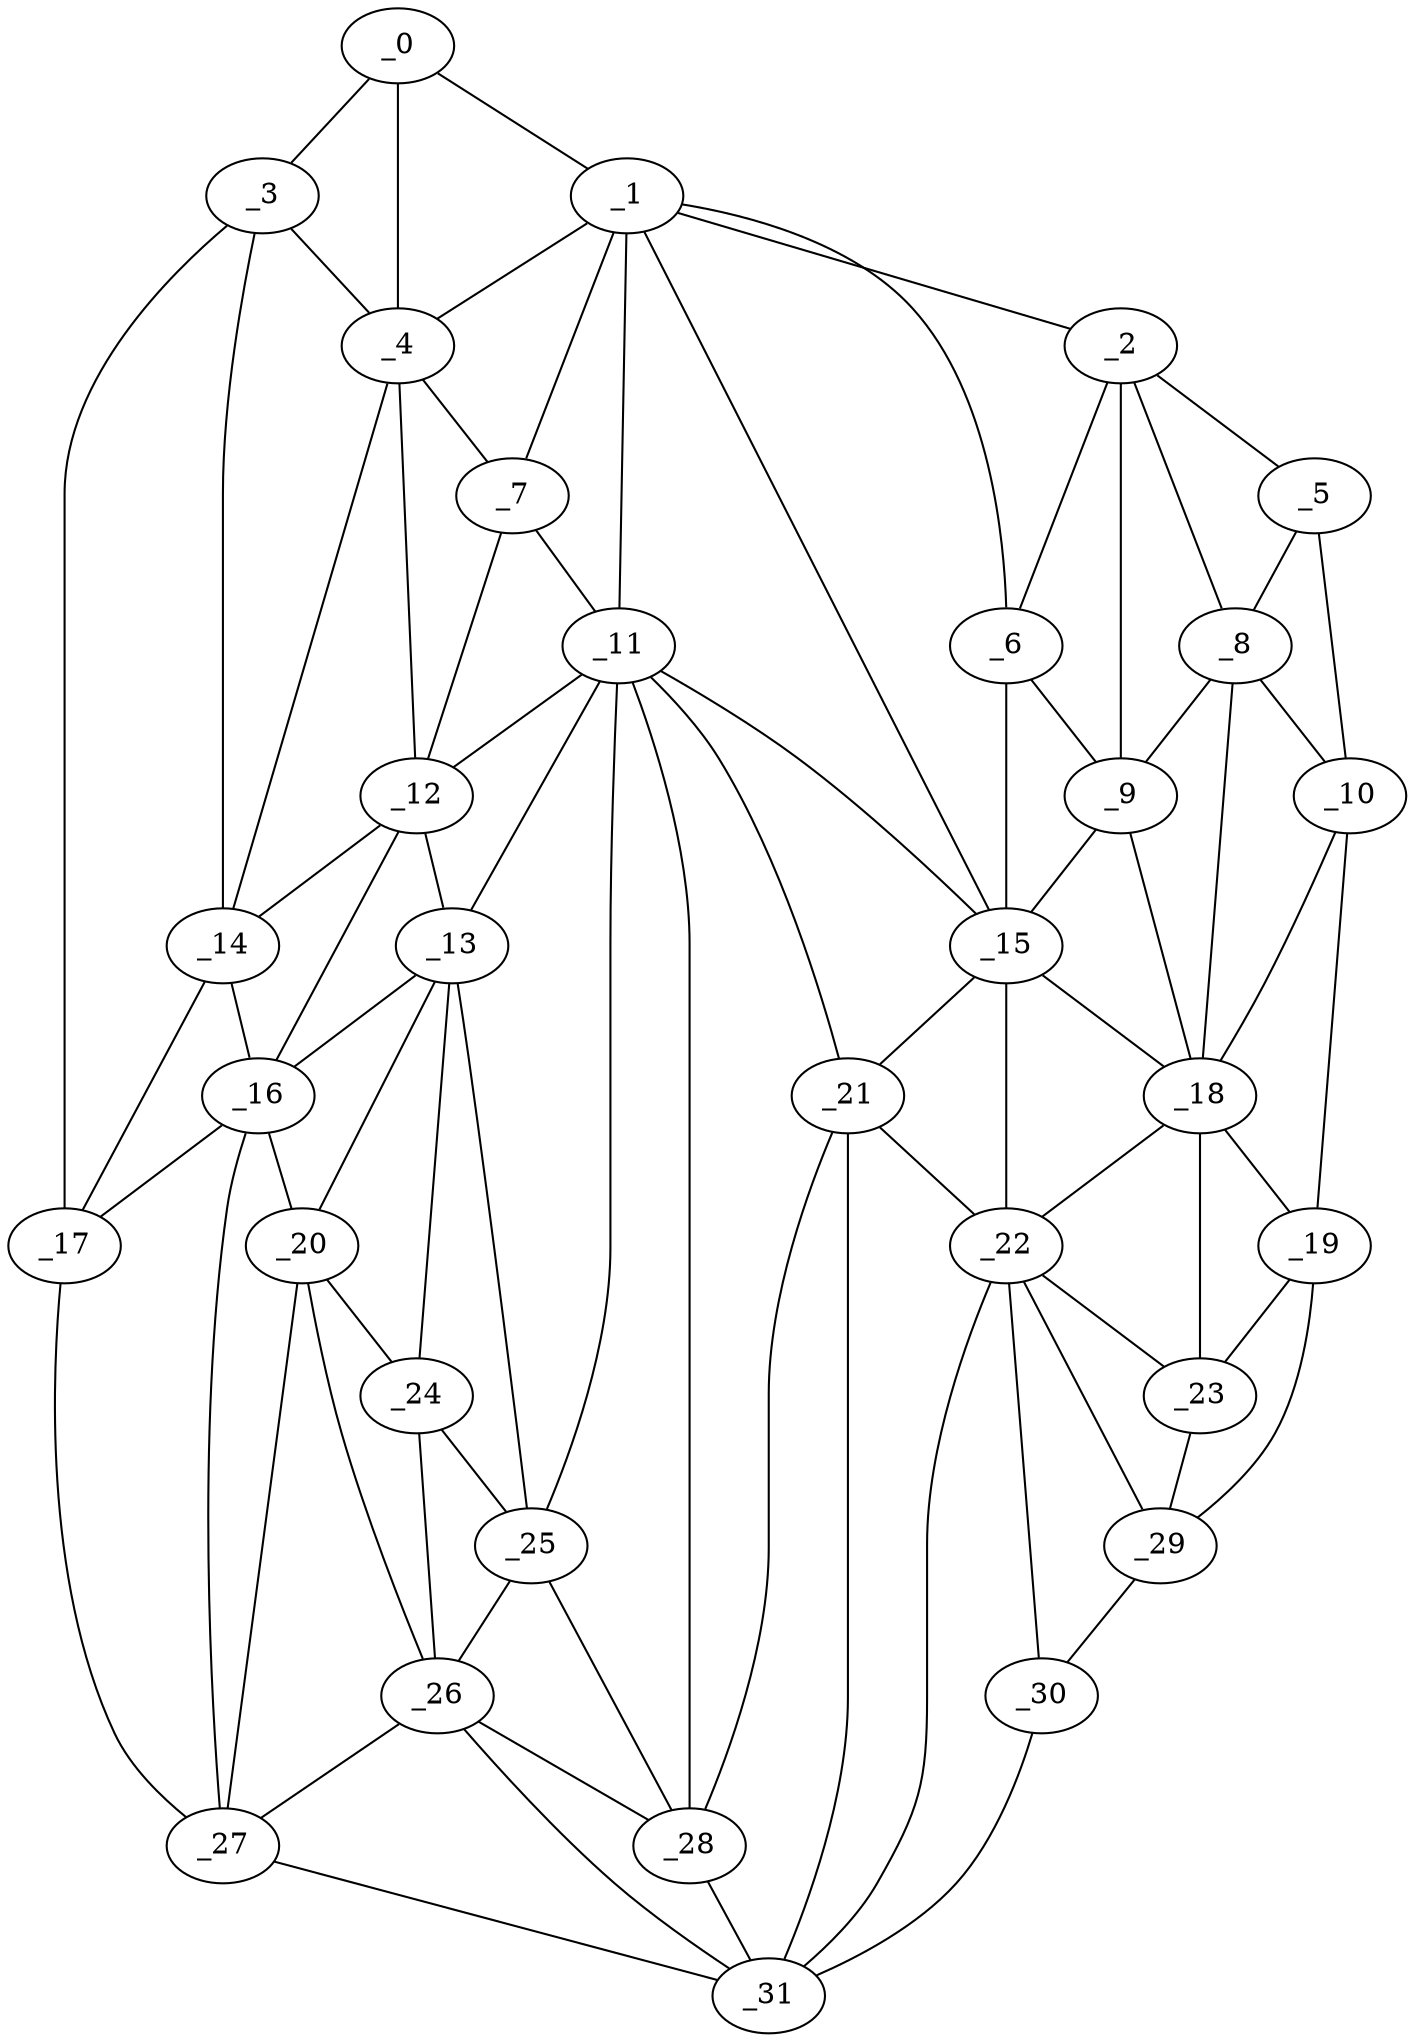 graph "obj62__150.gxl" {
	_0	 [x=37,
		y=119];
	_1	 [x=40,
		y=52];
	_0 -- _1	 [valence=1];
	_3	 [x=47,
		y=122];
	_0 -- _3	 [valence=1];
	_4	 [x=48,
		y=103];
	_0 -- _4	 [valence=2];
	_2	 [x=43,
		y=7];
	_1 -- _2	 [valence=1];
	_1 -- _4	 [valence=2];
	_6	 [x=54,
		y=36];
	_1 -- _6	 [valence=2];
	_7	 [x=55,
		y=94];
	_1 -- _7	 [valence=2];
	_11	 [x=62,
		y=90];
	_1 -- _11	 [valence=2];
	_15	 [x=70,
		y=49];
	_1 -- _15	 [valence=2];
	_5	 [x=51,
		y=3];
	_2 -- _5	 [valence=1];
	_2 -- _6	 [valence=2];
	_8	 [x=56,
		y=15];
	_2 -- _8	 [valence=2];
	_9	 [x=56,
		y=32];
	_2 -- _9	 [valence=2];
	_3 -- _4	 [valence=2];
	_14	 [x=68,
		y=115];
	_3 -- _14	 [valence=1];
	_17	 [x=72,
		y=124];
	_3 -- _17	 [valence=1];
	_4 -- _7	 [valence=2];
	_12	 [x=66,
		y=98];
	_4 -- _12	 [valence=2];
	_4 -- _14	 [valence=2];
	_5 -- _8	 [valence=2];
	_10	 [x=60,
		y=6];
	_5 -- _10	 [valence=1];
	_6 -- _9	 [valence=2];
	_6 -- _15	 [valence=2];
	_7 -- _11	 [valence=2];
	_7 -- _12	 [valence=2];
	_8 -- _9	 [valence=2];
	_8 -- _10	 [valence=2];
	_18	 [x=73,
		y=28];
	_8 -- _18	 [valence=1];
	_9 -- _15	 [valence=1];
	_9 -- _18	 [valence=2];
	_10 -- _18	 [valence=2];
	_19	 [x=87,
		y=18];
	_10 -- _19	 [valence=1];
	_11 -- _12	 [valence=2];
	_13	 [x=67,
		y=94];
	_11 -- _13	 [valence=2];
	_11 -- _15	 [valence=2];
	_21	 [x=88,
		y=55];
	_11 -- _21	 [valence=1];
	_25	 [x=94,
		y=80];
	_11 -- _25	 [valence=2];
	_28	 [x=95,
		y=69];
	_11 -- _28	 [valence=1];
	_12 -- _13	 [valence=1];
	_12 -- _14	 [valence=2];
	_16	 [x=71,
		y=106];
	_12 -- _16	 [valence=1];
	_13 -- _16	 [valence=2];
	_20	 [x=87,
		y=99];
	_13 -- _20	 [valence=2];
	_24	 [x=93,
		y=92];
	_13 -- _24	 [valence=2];
	_13 -- _25	 [valence=1];
	_14 -- _16	 [valence=2];
	_14 -- _17	 [valence=2];
	_15 -- _18	 [valence=2];
	_15 -- _21	 [valence=1];
	_22	 [x=91,
		y=45];
	_15 -- _22	 [valence=1];
	_16 -- _17	 [valence=1];
	_16 -- _20	 [valence=1];
	_27	 [x=94,
		y=107];
	_16 -- _27	 [valence=1];
	_17 -- _27	 [valence=1];
	_18 -- _19	 [valence=1];
	_18 -- _22	 [valence=2];
	_23	 [x=92,
		y=29];
	_18 -- _23	 [valence=1];
	_19 -- _23	 [valence=1];
	_29	 [x=96,
		y=31];
	_19 -- _29	 [valence=1];
	_20 -- _24	 [valence=2];
	_26	 [x=94,
		y=101];
	_20 -- _26	 [valence=2];
	_20 -- _27	 [valence=2];
	_21 -- _22	 [valence=2];
	_21 -- _28	 [valence=2];
	_31	 [x=96,
		y=56];
	_21 -- _31	 [valence=1];
	_22 -- _23	 [valence=2];
	_22 -- _29	 [valence=2];
	_30	 [x=96,
		y=45];
	_22 -- _30	 [valence=2];
	_22 -- _31	 [valence=2];
	_23 -- _29	 [valence=2];
	_24 -- _25	 [valence=2];
	_24 -- _26	 [valence=2];
	_25 -- _26	 [valence=2];
	_25 -- _28	 [valence=2];
	_26 -- _27	 [valence=2];
	_26 -- _28	 [valence=2];
	_26 -- _31	 [valence=2];
	_27 -- _31	 [valence=1];
	_28 -- _31	 [valence=2];
	_29 -- _30	 [valence=1];
	_30 -- _31	 [valence=1];
}
